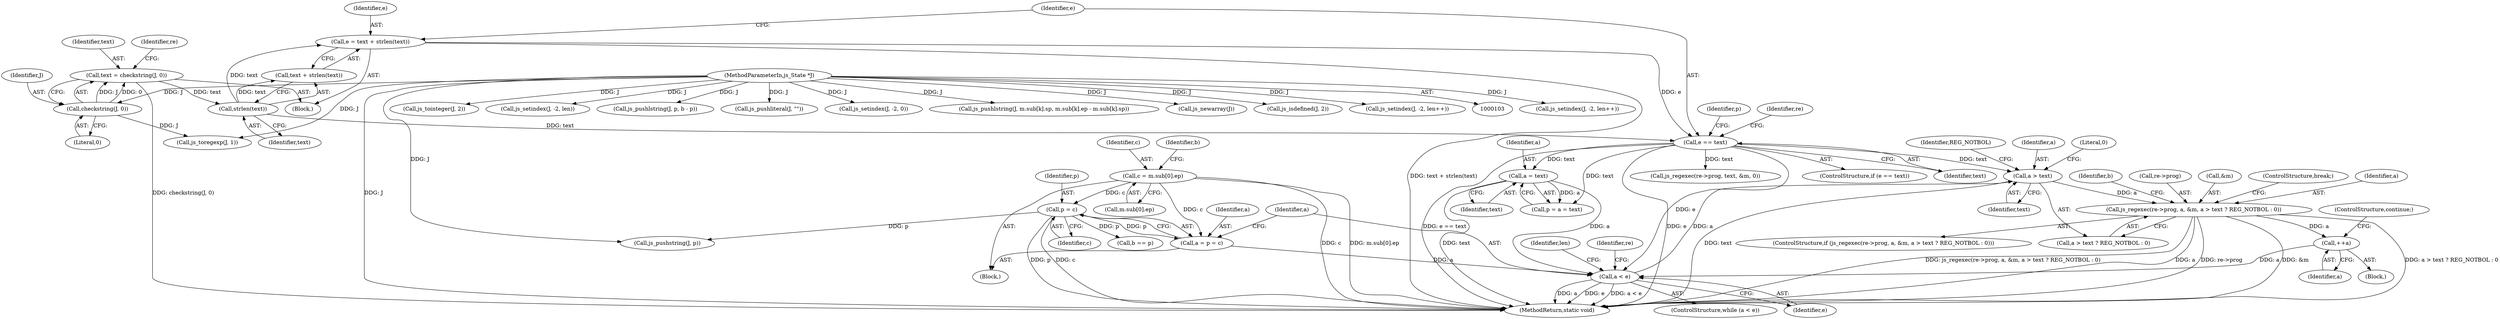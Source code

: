 digraph "1_mujs_00d4606c3baf813b7b1c176823b2729bf51002a2_4@pointer" {
"1000198" [label="(Call,a > text)"];
"1000185" [label="(Call,a < e)"];
"1000181" [label="(Call,a = text)"];
"1000151" [label="(Call,e == text)"];
"1000144" [label="(Call,e = text + strlen(text))"];
"1000148" [label="(Call,strlen(text))"];
"1000117" [label="(Call,text = checkstring(J, 0))"];
"1000119" [label="(Call,checkstring(J, 0))"];
"1000104" [label="(MethodParameterIn,js_State *J)"];
"1000227" [label="(Call,++a)"];
"1000190" [label="(Call,js_regexec(re->prog, a, &m, a > text ? REG_NOTBOL : 0))"];
"1000198" [label="(Call,a > text)"];
"1000294" [label="(Call,a = p = c)"];
"1000296" [label="(Call,p = c)"];
"1000213" [label="(Call,c = m.sub[0].ep)"];
"1000180" [label="(Identifier,p)"];
"1000241" [label="(Call,js_setindex(J, -2, len++))"];
"1000201" [label="(Identifier,REG_NOTBOL)"];
"1000298" [label="(Identifier,c)"];
"1000186" [label="(Identifier,a)"];
"1000148" [label="(Call,strlen(text))"];
"1000184" [label="(ControlStructure,while (a < e))"];
"1000179" [label="(Call,p = a = text)"];
"1000151" [label="(Call,e == text)"];
"1000146" [label="(Call,text + strlen(text))"];
"1000213" [label="(Call,c = m.sub[0].ep)"];
"1000227" [label="(Call,++a)"];
"1000214" [label="(Identifier,c)"];
"1000228" [label="(Identifier,a)"];
"1000123" [label="(Identifier,re)"];
"1000226" [label="(Block,)"];
"1000224" [label="(Identifier,b)"];
"1000117" [label="(Call,text = checkstring(J, 0))"];
"1000312" [label="(MethodReturn,static void)"];
"1000304" [label="(Call,js_pushstring(J, p))"];
"1000104" [label="(MethodParameterIn,js_State *J)"];
"1000133" [label="(Call,js_tointeger(J, 2))"];
"1000145" [label="(Identifier,e)"];
"1000229" [label="(ControlStructure,continue;)"];
"1000215" [label="(Call,m.sub[0].ep)"];
"1000199" [label="(Identifier,a)"];
"1000120" [label="(Identifier,J)"];
"1000297" [label="(Identifier,p)"];
"1000144" [label="(Call,e = text + strlen(text))"];
"1000181" [label="(Call,a = text)"];
"1000188" [label="(Block,)"];
"1000189" [label="(ControlStructure,if (js_regexec(re->prog, a, &m, a > text ? REG_NOTBOL : 0)))"];
"1000191" [label="(Call,re->prog)"];
"1000307" [label="(Call,js_setindex(J, -2, len))"];
"1000235" [label="(Call,js_pushlstring(J, p, b - p))"];
"1000187" [label="(Identifier,e)"];
"1000124" [label="(Call,js_toregexp(J, 1))"];
"1000296" [label="(Call,p = c)"];
"1000198" [label="(Call,a > text)"];
"1000200" [label="(Identifier,text)"];
"1000195" [label="(Call,&m)"];
"1000295" [label="(Identifier,a)"];
"1000152" [label="(Identifier,e)"];
"1000301" [label="(Identifier,len)"];
"1000156" [label="(Call,js_regexec(re->prog, text, &m, 0))"];
"1000185" [label="(Call,a < e)"];
"1000203" [label="(ControlStructure,break;)"];
"1000194" [label="(Identifier,a)"];
"1000170" [label="(Call,js_pushliteral(J, \"\"))"];
"1000192" [label="(Identifier,re)"];
"1000150" [label="(ControlStructure,if (e == text))"];
"1000118" [label="(Identifier,text)"];
"1000173" [label="(Call,js_setindex(J, -2, 0))"];
"1000264" [label="(Call,js_pushlstring(J, m.sub[k].sp, m.sub[k].ep - m.sub[k].sp))"];
"1000158" [label="(Identifier,re)"];
"1000205" [label="(Identifier,b)"];
"1000197" [label="(Call,a > text ? REG_NOTBOL : 0)"];
"1000182" [label="(Identifier,a)"];
"1000202" [label="(Literal,0)"];
"1000153" [label="(Identifier,text)"];
"1000121" [label="(Literal,0)"];
"1000119" [label="(Call,checkstring(J, 0))"];
"1000190" [label="(Call,js_regexec(re->prog, a, &m, a > text ? REG_NOTBOL : 0))"];
"1000139" [label="(Call,js_newarray(J))"];
"1000183" [label="(Identifier,text)"];
"1000223" [label="(Call,b == p)"];
"1000149" [label="(Identifier,text)"];
"1000105" [label="(Block,)"];
"1000294" [label="(Call,a = p = c)"];
"1000130" [label="(Call,js_isdefined(J, 2))"];
"1000288" [label="(Call,js_setindex(J, -2, len++))"];
"1000198" -> "1000197"  [label="AST: "];
"1000198" -> "1000200"  [label="CFG: "];
"1000199" -> "1000198"  [label="AST: "];
"1000200" -> "1000198"  [label="AST: "];
"1000201" -> "1000198"  [label="CFG: "];
"1000202" -> "1000198"  [label="CFG: "];
"1000198" -> "1000312"  [label="DDG: text"];
"1000198" -> "1000190"  [label="DDG: a"];
"1000185" -> "1000198"  [label="DDG: a"];
"1000151" -> "1000198"  [label="DDG: text"];
"1000185" -> "1000184"  [label="AST: "];
"1000185" -> "1000187"  [label="CFG: "];
"1000186" -> "1000185"  [label="AST: "];
"1000187" -> "1000185"  [label="AST: "];
"1000192" -> "1000185"  [label="CFG: "];
"1000301" -> "1000185"  [label="CFG: "];
"1000185" -> "1000312"  [label="DDG: a < e"];
"1000185" -> "1000312"  [label="DDG: a"];
"1000185" -> "1000312"  [label="DDG: e"];
"1000181" -> "1000185"  [label="DDG: a"];
"1000227" -> "1000185"  [label="DDG: a"];
"1000294" -> "1000185"  [label="DDG: a"];
"1000151" -> "1000185"  [label="DDG: e"];
"1000181" -> "1000179"  [label="AST: "];
"1000181" -> "1000183"  [label="CFG: "];
"1000182" -> "1000181"  [label="AST: "];
"1000183" -> "1000181"  [label="AST: "];
"1000179" -> "1000181"  [label="CFG: "];
"1000181" -> "1000312"  [label="DDG: text"];
"1000181" -> "1000179"  [label="DDG: a"];
"1000151" -> "1000181"  [label="DDG: text"];
"1000151" -> "1000150"  [label="AST: "];
"1000151" -> "1000153"  [label="CFG: "];
"1000152" -> "1000151"  [label="AST: "];
"1000153" -> "1000151"  [label="AST: "];
"1000158" -> "1000151"  [label="CFG: "];
"1000180" -> "1000151"  [label="CFG: "];
"1000151" -> "1000312"  [label="DDG: e == text"];
"1000151" -> "1000312"  [label="DDG: e"];
"1000144" -> "1000151"  [label="DDG: e"];
"1000148" -> "1000151"  [label="DDG: text"];
"1000151" -> "1000156"  [label="DDG: text"];
"1000151" -> "1000179"  [label="DDG: text"];
"1000144" -> "1000105"  [label="AST: "];
"1000144" -> "1000146"  [label="CFG: "];
"1000145" -> "1000144"  [label="AST: "];
"1000146" -> "1000144"  [label="AST: "];
"1000152" -> "1000144"  [label="CFG: "];
"1000144" -> "1000312"  [label="DDG: text + strlen(text)"];
"1000148" -> "1000144"  [label="DDG: text"];
"1000148" -> "1000146"  [label="AST: "];
"1000148" -> "1000149"  [label="CFG: "];
"1000149" -> "1000148"  [label="AST: "];
"1000146" -> "1000148"  [label="CFG: "];
"1000148" -> "1000146"  [label="DDG: text"];
"1000117" -> "1000148"  [label="DDG: text"];
"1000117" -> "1000105"  [label="AST: "];
"1000117" -> "1000119"  [label="CFG: "];
"1000118" -> "1000117"  [label="AST: "];
"1000119" -> "1000117"  [label="AST: "];
"1000123" -> "1000117"  [label="CFG: "];
"1000117" -> "1000312"  [label="DDG: checkstring(J, 0)"];
"1000119" -> "1000117"  [label="DDG: J"];
"1000119" -> "1000117"  [label="DDG: 0"];
"1000119" -> "1000121"  [label="CFG: "];
"1000120" -> "1000119"  [label="AST: "];
"1000121" -> "1000119"  [label="AST: "];
"1000104" -> "1000119"  [label="DDG: J"];
"1000119" -> "1000124"  [label="DDG: J"];
"1000104" -> "1000103"  [label="AST: "];
"1000104" -> "1000312"  [label="DDG: J"];
"1000104" -> "1000124"  [label="DDG: J"];
"1000104" -> "1000130"  [label="DDG: J"];
"1000104" -> "1000133"  [label="DDG: J"];
"1000104" -> "1000139"  [label="DDG: J"];
"1000104" -> "1000170"  [label="DDG: J"];
"1000104" -> "1000173"  [label="DDG: J"];
"1000104" -> "1000235"  [label="DDG: J"];
"1000104" -> "1000241"  [label="DDG: J"];
"1000104" -> "1000264"  [label="DDG: J"];
"1000104" -> "1000288"  [label="DDG: J"];
"1000104" -> "1000304"  [label="DDG: J"];
"1000104" -> "1000307"  [label="DDG: J"];
"1000227" -> "1000226"  [label="AST: "];
"1000227" -> "1000228"  [label="CFG: "];
"1000228" -> "1000227"  [label="AST: "];
"1000229" -> "1000227"  [label="CFG: "];
"1000190" -> "1000227"  [label="DDG: a"];
"1000190" -> "1000189"  [label="AST: "];
"1000190" -> "1000197"  [label="CFG: "];
"1000191" -> "1000190"  [label="AST: "];
"1000194" -> "1000190"  [label="AST: "];
"1000195" -> "1000190"  [label="AST: "];
"1000197" -> "1000190"  [label="AST: "];
"1000203" -> "1000190"  [label="CFG: "];
"1000205" -> "1000190"  [label="CFG: "];
"1000190" -> "1000312"  [label="DDG: a"];
"1000190" -> "1000312"  [label="DDG: js_regexec(re->prog, a, &m, a > text ? REG_NOTBOL : 0)"];
"1000190" -> "1000312"  [label="DDG: &m"];
"1000190" -> "1000312"  [label="DDG: re->prog"];
"1000190" -> "1000312"  [label="DDG: a > text ? REG_NOTBOL : 0"];
"1000294" -> "1000188"  [label="AST: "];
"1000294" -> "1000296"  [label="CFG: "];
"1000295" -> "1000294"  [label="AST: "];
"1000296" -> "1000294"  [label="AST: "];
"1000186" -> "1000294"  [label="CFG: "];
"1000296" -> "1000294"  [label="DDG: p"];
"1000213" -> "1000294"  [label="DDG: c"];
"1000296" -> "1000298"  [label="CFG: "];
"1000297" -> "1000296"  [label="AST: "];
"1000298" -> "1000296"  [label="AST: "];
"1000296" -> "1000312"  [label="DDG: c"];
"1000296" -> "1000312"  [label="DDG: p"];
"1000296" -> "1000223"  [label="DDG: p"];
"1000213" -> "1000296"  [label="DDG: c"];
"1000296" -> "1000304"  [label="DDG: p"];
"1000213" -> "1000188"  [label="AST: "];
"1000213" -> "1000215"  [label="CFG: "];
"1000214" -> "1000213"  [label="AST: "];
"1000215" -> "1000213"  [label="AST: "];
"1000224" -> "1000213"  [label="CFG: "];
"1000213" -> "1000312"  [label="DDG: c"];
"1000213" -> "1000312"  [label="DDG: m.sub[0].ep"];
}
